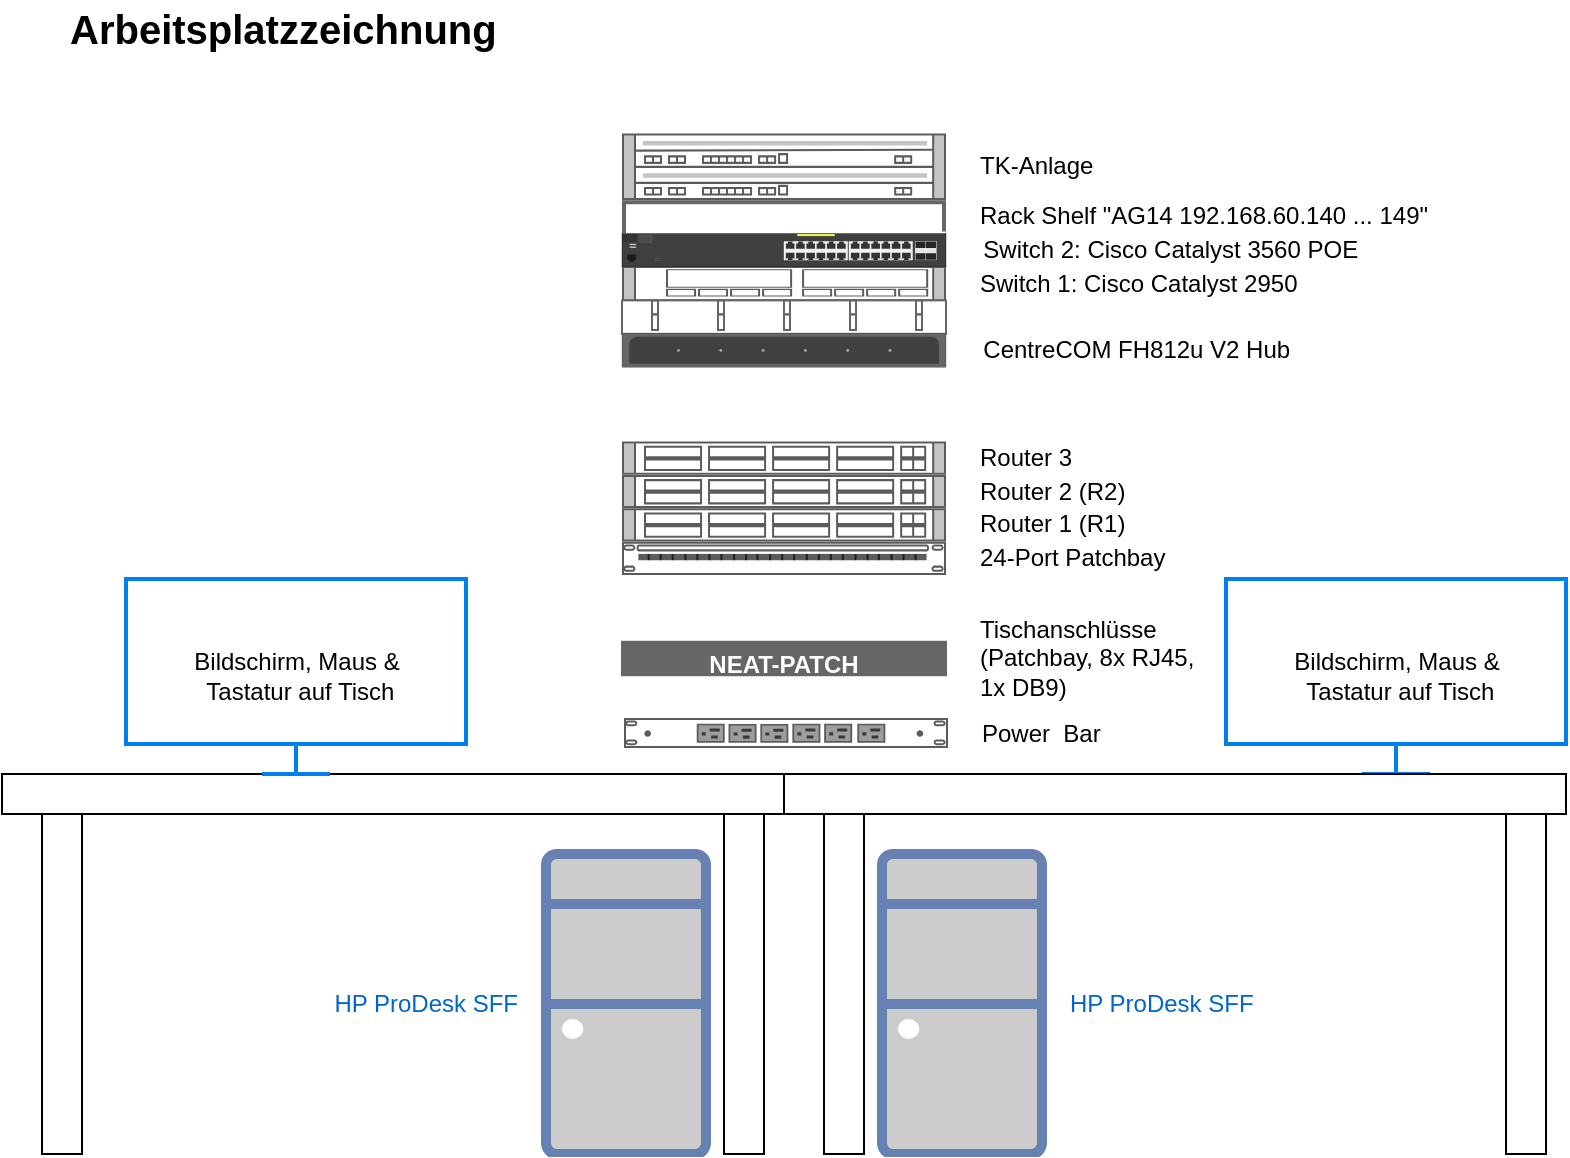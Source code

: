 <mxfile version="25.0.1">
  <diagram id="l2aKFoh6-Bn0gOPZ2l0T" name="Page-1">
    <mxGraphModel dx="1325" dy="723" grid="0" gridSize="10" guides="0" tooltips="1" connect="1" arrows="1" fold="1" page="0" pageScale="1" pageWidth="1169" pageHeight="827" math="0" shadow="0">
      <root>
        <mxCell id="0" />
        <mxCell id="1" parent="0" />
        <mxCell id="2OAQ53eWjD_BrL6G9DFq-20" value="Bildschirm, Maus &amp;amp;&lt;br&gt;&amp;nbsp;Tastatur auf Tisch" style="html=1;verticalLabelPosition=middle;align=center;labelBackgroundColor=#ffffff;verticalAlign=middle;strokeWidth=2;strokeColor=#0080F0;shadow=0;dashed=0;shape=mxgraph.ios7.icons.monitor;labelPosition=center;" vertex="1" parent="1">
          <mxGeometry x="350" y="329.5" width="170" height="97.5" as="geometry" />
        </mxCell>
        <mxCell id="mpq5AgpwV83IM184FDqD-13" value="" style="shape=image;verticalLabelPosition=bottom;verticalAlign=top;imageAspect=0;image=https://jgraph.github.io/drawio-libs/libs/arista/DCS-7316.svg;html=1;labelBackgroundColor=#ffffff;rackUnitSize=16.7;resizable=0;container=0;" parent="1" vertex="1">
          <mxGeometry x="41" y="80" width="178" height="347" as="geometry" />
        </mxCell>
        <mxCell id="mpq5AgpwV83IM184FDqD-40" value="Arbeitsplatzzeichnung" style="text;html=1;resizable=1;points=[];autosize=0;align=left;verticalAlign=top;spacingTop=-4;fontSize=20;fontStyle=1" parent="1" vertex="1">
          <mxGeometry x="-230" y="40" width="580" height="30" as="geometry" />
        </mxCell>
        <mxCell id="mpq5AgpwV83IM184FDqD-14" value="" style="opacity=0;container=1;collapsible=0;childLayout=rack;rackUnitSize=16.7;allowGaps=1;marginLeft=0;marginRight=0;marginTop=0;marginBottom=0;textColor=#666666;numDisp=off;resizable=0;movable=0;" parent="1" vertex="1">
          <mxGeometry x="48" y="90" width="162" height="133.6" as="geometry" />
        </mxCell>
        <mxCell id="2OAQ53eWjD_BrL6G9DFq-16" value="TK-Anlage" style="shape=mxgraph.rack.cisco.cisco_ips_4500_sensor;html=1;labelPosition=right;align=left;spacingLeft=15;dashed=0;shadow=0;fillColor=#ffffff;" vertex="1" parent="mpq5AgpwV83IM184FDqD-14">
          <mxGeometry y="16.7" width="162" height="33.4" as="geometry" />
        </mxCell>
        <mxCell id="2OAQ53eWjD_BrL6G9DFq-14" value="Rack Shelf &quot;AG14 192.168.60.140 ... 149&quot;" style="strokeColor=#666666;html=1;labelPosition=right;align=left;spacingLeft=15;shadow=0;dashed=0;outlineConnect=0;shape=mxgraph.rackGeneral.shelf;container=1;collapsible=0;flipV=1;" vertex="1" parent="mpq5AgpwV83IM184FDqD-14">
          <mxGeometry y="50.1" width="162" height="16.7" as="geometry" />
        </mxCell>
        <mxCell id="2OAQ53eWjD_BrL6G9DFq-13" value="&amp;nbsp; &amp;nbsp; &amp;nbsp;Switch 2: Cisco Catalyst 3560 POE" style="html=1;verticalLabelPosition=middle;verticalAlign=middle;outlineConnect=0;shadow=0;dashed=0;shape=mxgraph.rack.hpe_aruba.switches.j9773a_2530_24g_poeplus_switch;labelPosition=right;align=left;" vertex="1" parent="mpq5AgpwV83IM184FDqD-14">
          <mxGeometry y="66.8" width="162" height="16.7" as="geometry" />
        </mxCell>
        <mxCell id="2OAQ53eWjD_BrL6G9DFq-12" value="Switch 1: Cisco Catalyst 2950" style="shape=mxgraph.rack.cisco.cisco_catalyst_4900m_switch;html=1;labelPosition=right;align=left;spacingLeft=15;dashed=0;shadow=0;fillColor=#ffffff;" vertex="1" parent="mpq5AgpwV83IM184FDqD-14">
          <mxGeometry y="83.5" width="162" height="16.7" as="geometry" />
        </mxCell>
        <mxCell id="2OAQ53eWjD_BrL6G9DFq-11" value="" style="strokeColor=#666666;html=1;labelPosition=right;align=left;spacingLeft=15;shadow=0;dashed=0;outlineConnect=0;shape=mxgraph.rackGeneral.horCableDuct;" vertex="1" parent="mpq5AgpwV83IM184FDqD-14">
          <mxGeometry y="100.2" width="162" height="16.7" as="geometry" />
        </mxCell>
        <mxCell id="2OAQ53eWjD_BrL6G9DFq-10" value="&amp;nbsp; &amp;nbsp; &amp;nbsp;CentreCOM FH812u V2 Hub" style="html=1;verticalLabelPosition=middle;verticalAlign=middle;outlineConnect=0;shadow=0;dashed=0;shape=mxgraph.rack.hpe_aruba.gateways_controllers.aruba_9012_10_port_gbe_gateway_front;labelPosition=right;align=left;" vertex="1" parent="mpq5AgpwV83IM184FDqD-14">
          <mxGeometry y="116.9" width="162" height="16.7" as="geometry" />
        </mxCell>
        <mxCell id="mpq5AgpwV83IM184FDqD-15" value="" style="opacity=0;container=1;collapsible=0;childLayout=rack;rackUnitSize=16.7;allowGaps=1;marginLeft=0;marginRight=0;marginTop=0;marginBottom=0;textColor=#666666;numDisp=off;resizable=0;movable=0;" parent="1" vertex="1">
          <mxGeometry x="48" y="244" width="162" height="133.6" as="geometry" />
        </mxCell>
        <mxCell id="2OAQ53eWjD_BrL6G9DFq-7" value="Router 3" style="shape=mxgraph.rack.cisco.cisco_nexus_3048_switch;html=1;labelPosition=right;align=left;spacingLeft=15;dashed=0;shadow=0;fillColor=#ffffff;" vertex="1" parent="mpq5AgpwV83IM184FDqD-15">
          <mxGeometry y="16.7" width="162" height="16.7" as="geometry" />
        </mxCell>
        <mxCell id="2OAQ53eWjD_BrL6G9DFq-6" value="Router 2 (R2)" style="shape=mxgraph.rack.cisco.cisco_nexus_3048_switch;html=1;labelPosition=right;align=left;spacingLeft=15;dashed=0;shadow=0;fillColor=#ffffff;" vertex="1" parent="mpq5AgpwV83IM184FDqD-15">
          <mxGeometry y="33.4" width="162" height="16.7" as="geometry" />
        </mxCell>
        <mxCell id="2OAQ53eWjD_BrL6G9DFq-5" value="Router 1 (R1)" style="shape=mxgraph.rack.cisco.cisco_nexus_3048_switch;html=1;labelPosition=right;align=left;spacingLeft=15;dashed=0;shadow=0;fillColor=#ffffff;" vertex="1" parent="mpq5AgpwV83IM184FDqD-15">
          <mxGeometry y="50.1" width="162" height="16.7" as="geometry" />
        </mxCell>
        <mxCell id="2OAQ53eWjD_BrL6G9DFq-3" value="24-Port Patchbay" style="strokeColor=#666666;html=1;labelPosition=right;align=left;spacingLeft=15;shadow=0;dashed=0;outlineConnect=0;shape=mxgraph.rack.general.cat5e_rack_mount_patch_panel_24_ports;" vertex="1" parent="mpq5AgpwV83IM184FDqD-15">
          <mxGeometry y="66.8" width="162" height="16.7" as="geometry" />
        </mxCell>
        <mxCell id="2OAQ53eWjD_BrL6G9DFq-2" value="Tischanschlüsse&lt;div&gt;(Patchbay, 8x RJ45, &lt;br&gt;1x DB9)&lt;/div&gt;" style="strokeColor=#666666;html=1;labelPosition=right;align=left;spacingLeft=15;shadow=0;dashed=0;outlineConnect=0;shape=mxgraph.rackGeneral.neatPatch;" vertex="1" parent="mpq5AgpwV83IM184FDqD-15">
          <mxGeometry y="116.9" width="162" height="16.7" as="geometry" />
        </mxCell>
        <mxCell id="2OAQ53eWjD_BrL6G9DFq-1" value="Power&amp;nbsp; Bar" style="strokeColor=#666666;html=1;labelPosition=right;align=left;spacingLeft=15;shadow=0;dashed=0;outlineConnect=0;shape=mxgraph.rack.dell.power_strip;" vertex="1" parent="1">
          <mxGeometry x="49" y="399" width="162" height="15" as="geometry" />
        </mxCell>
        <mxCell id="2OAQ53eWjD_BrL6G9DFq-17" value="" style="rounded=0;whiteSpace=wrap;html=1;" vertex="1" parent="1">
          <mxGeometry x="129" y="427" width="391" height="20" as="geometry" />
        </mxCell>
        <mxCell id="2OAQ53eWjD_BrL6G9DFq-18" value="" style="rounded=0;whiteSpace=wrap;html=1;" vertex="1" parent="1">
          <mxGeometry x="149" y="447" width="20" height="170" as="geometry" />
        </mxCell>
        <mxCell id="2OAQ53eWjD_BrL6G9DFq-19" value="" style="rounded=0;whiteSpace=wrap;html=1;" vertex="1" parent="1">
          <mxGeometry x="490" y="447" width="20" height="170" as="geometry" />
        </mxCell>
        <mxCell id="2OAQ53eWjD_BrL6G9DFq-21" value="HP ProDesk SFF" style="fontColor=#0066CC;verticalAlign=middle;verticalLabelPosition=middle;labelPosition=right;align=left;html=1;outlineConnect=0;fillColor=#CCCCCC;strokeColor=#6881B3;gradientColor=none;gradientDirection=north;strokeWidth=2;shape=mxgraph.networks.desktop_pc;spacingLeft=12;" vertex="1" parent="1">
          <mxGeometry x="178" y="467" width="80" height="150" as="geometry" />
        </mxCell>
        <mxCell id="2OAQ53eWjD_BrL6G9DFq-22" value="" style="rounded=0;whiteSpace=wrap;html=1;" vertex="1" parent="1">
          <mxGeometry x="-262" y="427" width="391" height="20" as="geometry" />
        </mxCell>
        <mxCell id="2OAQ53eWjD_BrL6G9DFq-23" value="" style="rounded=0;whiteSpace=wrap;html=1;" vertex="1" parent="1">
          <mxGeometry x="-242" y="447" width="20" height="170" as="geometry" />
        </mxCell>
        <mxCell id="2OAQ53eWjD_BrL6G9DFq-24" value="" style="rounded=0;whiteSpace=wrap;html=1;" vertex="1" parent="1">
          <mxGeometry x="99" y="447" width="20" height="170" as="geometry" />
        </mxCell>
        <mxCell id="2OAQ53eWjD_BrL6G9DFq-25" value="HP ProDesk SFF" style="fontColor=#0066CC;verticalAlign=middle;verticalLabelPosition=middle;labelPosition=left;align=right;html=1;outlineConnect=0;fillColor=#CCCCCC;strokeColor=#6881B3;gradientColor=none;gradientDirection=north;strokeWidth=2;shape=mxgraph.networks.desktop_pc;spacingLeft=12;spacingRight=13;" vertex="1" parent="1">
          <mxGeometry x="10" y="467" width="80" height="150" as="geometry" />
        </mxCell>
        <mxCell id="2OAQ53eWjD_BrL6G9DFq-26" value="Bildschirm, Maus &amp;amp;&lt;br&gt;&amp;nbsp;Tastatur auf Tisch" style="html=1;verticalLabelPosition=middle;align=center;labelBackgroundColor=#ffffff;verticalAlign=middle;strokeWidth=2;strokeColor=#0080F0;shadow=0;dashed=0;shape=mxgraph.ios7.icons.monitor;labelPosition=center;" vertex="1" parent="1">
          <mxGeometry x="-200" y="329.5" width="170" height="97.5" as="geometry" />
        </mxCell>
      </root>
    </mxGraphModel>
  </diagram>
</mxfile>
